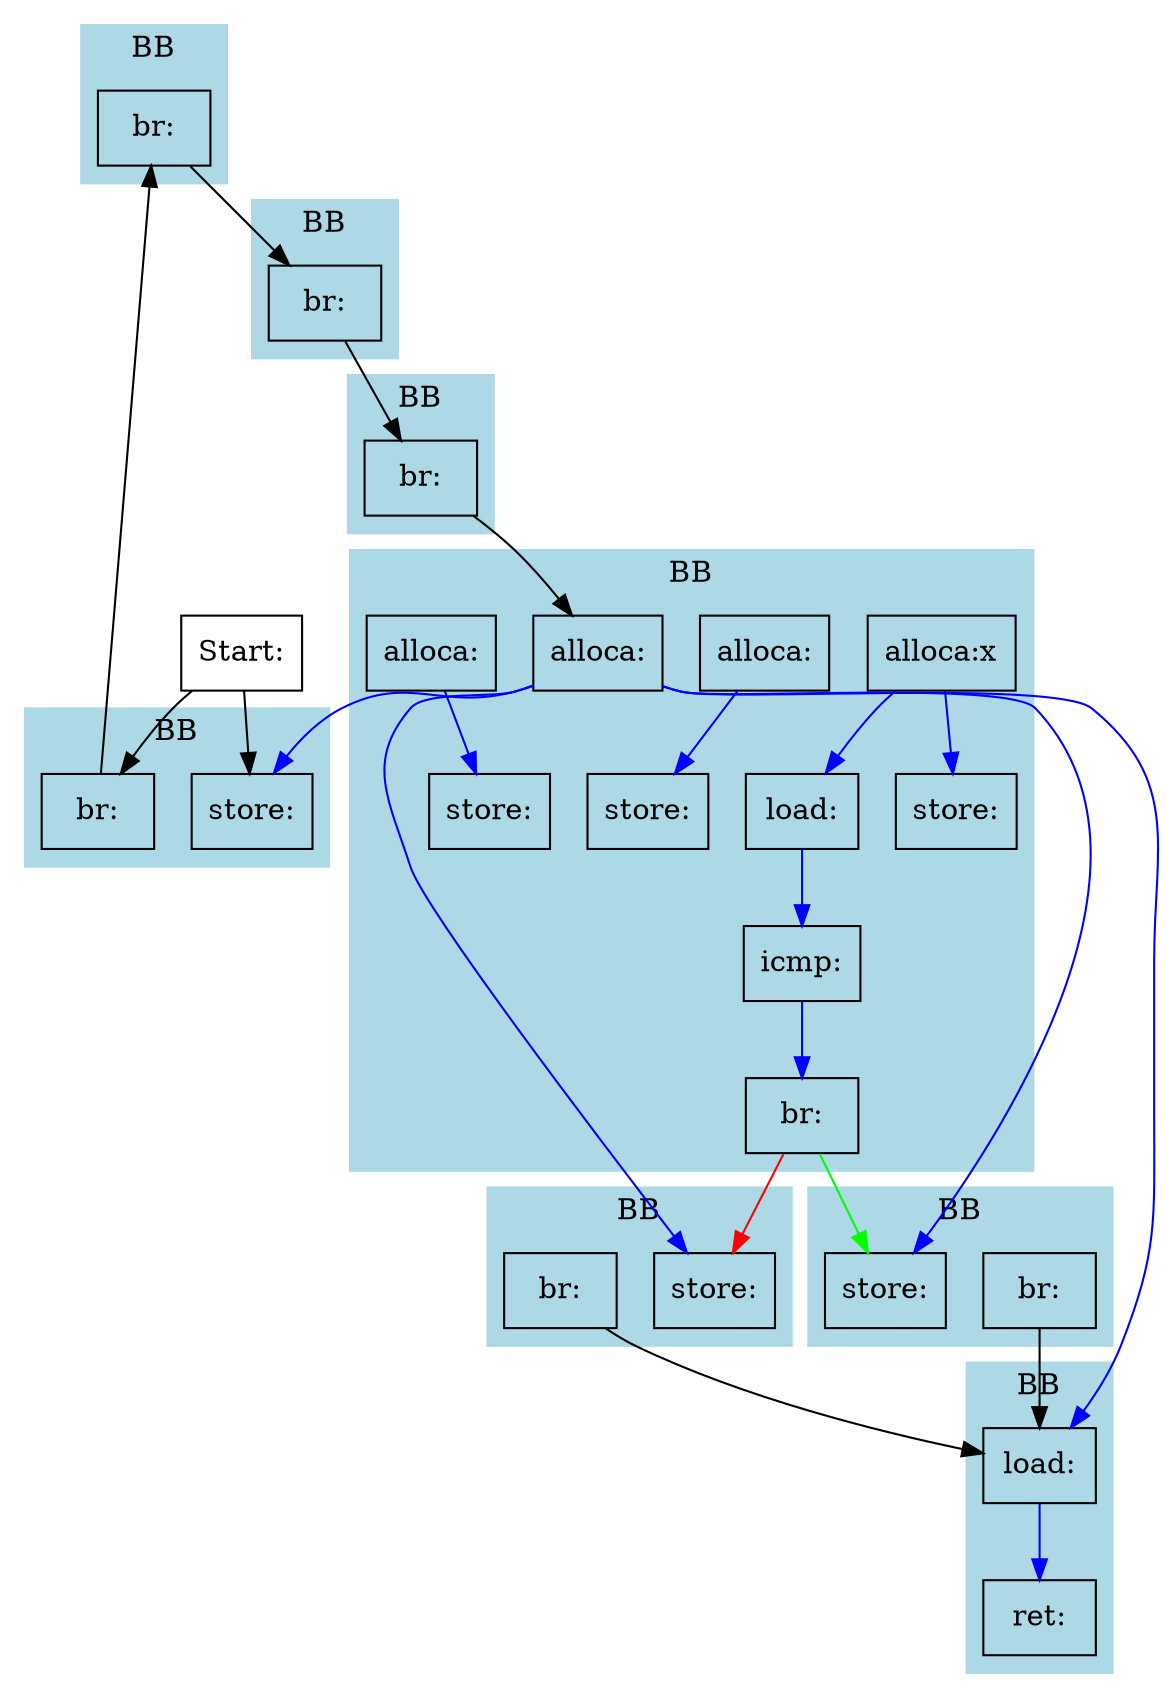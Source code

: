 digraph {
  node [shape=record];
 x2d36668[label="{br:}"];
 x2d366f0[label="{store:}"];
 x2d36508[label="{br:}"];
 x2d36060[label="{store:}"];
 x2d36320[label="{icmp:}"];
 x2d37ed0[label="{Start:}"];
 x2d37e78[label="{br:}"];
 x2d36590[label="{store:}"];
 x2d361f8[label="{load:}"];
 x2d35fd0[label="{store:}"];
 x2d368d8[label="{ret:}"];
 x2d36768[label="{br:}"];
 x2d360f0[label="{store:}"];
 x2d35ec8[label="{alloca:x}"];
 x2d35568[label="{alloca:}"];
 x2d36868[label="{load:}"];
 x2d35e58[label="{alloca:}"];
 x2d33508[label="{br:}"];
 x2d380a8[label="{br:}"];
 x2d36cf8[label="{br:}"];
 x2d36180[label="{store:}"];
 x2d35de8[label="{alloca:}"];
  x2d36668 -> x2d36868[color=black];
  x2d36508 -> x2d366f0[color=red];
  x2d36508 -> x2d36590[color=green];
  x2d36320 -> x2d36508[color=blue];
  x2d37ed0 -> x2d33508[color=black];
  x2d37ed0 -> x2d35fd0[color=black];
  x2d37e78 -> x2d35568[color=black];
  x2d361f8 -> x2d36320[color=blue];
  x2d36768 -> x2d36868[color=black];
  x2d35ec8 -> x2d361f8[color=blue];
  x2d35ec8 -> x2d36180[color=blue];
  x2d35568 -> x2d366f0[color=blue];
  x2d35568 -> x2d36590[color=blue];
  x2d35568 -> x2d36868[color=blue];
  x2d35568 -> x2d35fd0[color=blue];
  x2d36868 -> x2d368d8[color=blue];
  x2d35e58 -> x2d360f0[color=blue];
  x2d33508 -> x2d380a8[color=black];
  x2d380a8 -> x2d36cf8[color=black];
  x2d36cf8 -> x2d37e78[color=black];
  x2d35de8 -> x2d36060[color=blue];
subgraph cluster0 {
style=filled;
color=lightblue;
label="BB";
x2d35fd0;
x2d33508;
}
subgraph cluster1 {
style=filled;
color=lightblue;
label="BB";
x2d380a8;
}
subgraph cluster2 {
style=filled;
color=lightblue;
label="BB";
x2d36cf8;
}
subgraph cluster3 {
style=filled;
color=lightblue;
label="BB";
x2d37e78;
}
subgraph cluster4 {
style=filled;
color=lightblue;
label="BB";
x2d35568;
x2d35de8;
x2d35e58;
x2d35ec8;
x2d36180;
x2d361f8;
x2d36320;
x2d36060;
x2d360f0;
x2d36508;
}
subgraph cluster5 {
style=filled;
color=lightblue;
label="BB";
x2d36590;
x2d36668;
}
subgraph cluster6 {
style=filled;
color=lightblue;
label="BB";
x2d366f0;
x2d36768;
}
subgraph cluster7 {
style=filled;
color=lightblue;
label="BB";
x2d36868;
x2d368d8;
}
}
